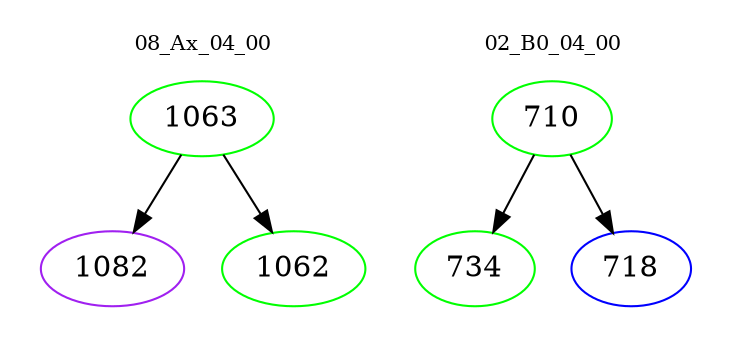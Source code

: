 digraph{
subgraph cluster_0 {
color = white
label = "08_Ax_04_00";
fontsize=10;
T0_1063 [label="1063", color="green"]
T0_1063 -> T0_1082 [color="black"]
T0_1082 [label="1082", color="purple"]
T0_1063 -> T0_1062 [color="black"]
T0_1062 [label="1062", color="green"]
}
subgraph cluster_1 {
color = white
label = "02_B0_04_00";
fontsize=10;
T1_710 [label="710", color="green"]
T1_710 -> T1_734 [color="black"]
T1_734 [label="734", color="green"]
T1_710 -> T1_718 [color="black"]
T1_718 [label="718", color="blue"]
}
}
